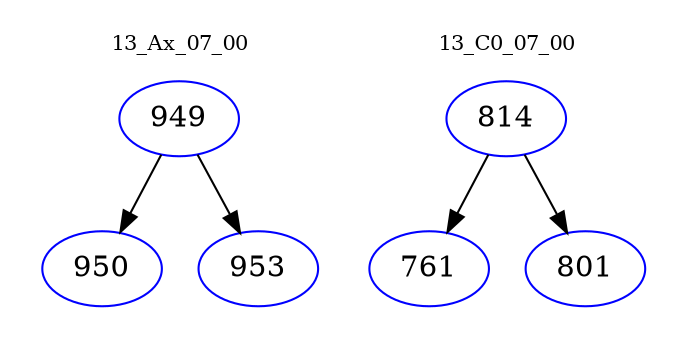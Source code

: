 digraph{
subgraph cluster_0 {
color = white
label = "13_Ax_07_00";
fontsize=10;
T0_949 [label="949", color="blue"]
T0_949 -> T0_950 [color="black"]
T0_950 [label="950", color="blue"]
T0_949 -> T0_953 [color="black"]
T0_953 [label="953", color="blue"]
}
subgraph cluster_1 {
color = white
label = "13_C0_07_00";
fontsize=10;
T1_814 [label="814", color="blue"]
T1_814 -> T1_761 [color="black"]
T1_761 [label="761", color="blue"]
T1_814 -> T1_801 [color="black"]
T1_801 [label="801", color="blue"]
}
}
